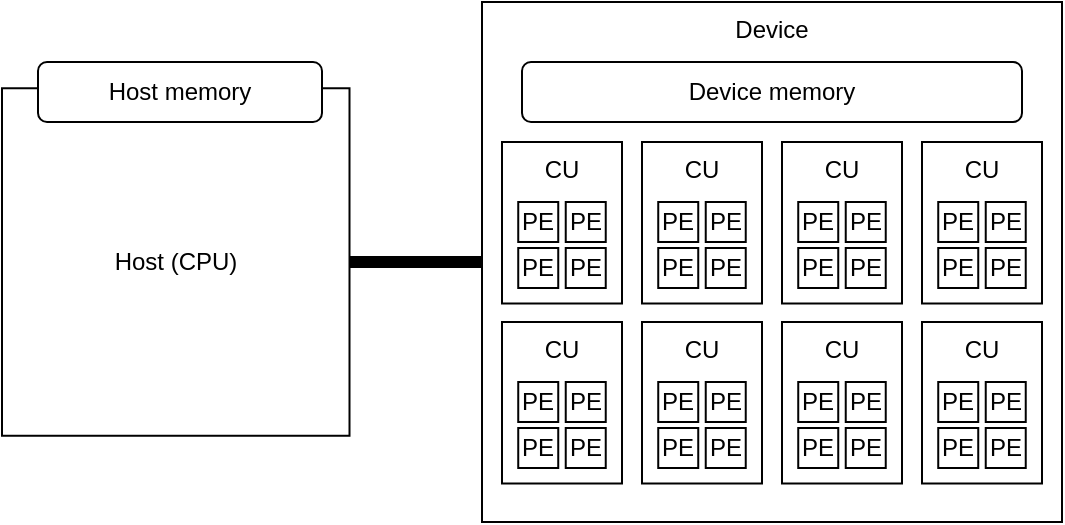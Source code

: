 <mxfile version="14.3.0" type="device"><diagram id="pu2uYK1nf18KJyERexfK" name="Page-1"><mxGraphModel dx="822" dy="386" grid="1" gridSize="10" guides="1" tooltips="1" connect="1" arrows="1" fold="1" page="1" pageScale="1" pageWidth="250" pageHeight="300" math="0" shadow="0"><root><mxCell id="0"/><mxCell id="1" parent="0"/><mxCell id="7qU7CIVY70a54NvNe8lG-8" value="" style="edgeStyle=orthogonalEdgeStyle;rounded=0;orthogonalLoop=1;jettySize=auto;html=1;endArrow=none;endFill=0;strokeWidth=6;" edge="1" parent="1" source="7qU7CIVY70a54NvNe8lG-1" target="7qU7CIVY70a54NvNe8lG-4"><mxGeometry relative="1" as="geometry"/></mxCell><mxCell id="7qU7CIVY70a54NvNe8lG-1" value="Host (CPU)" style="whiteSpace=wrap;html=1;aspect=fixed;" vertex="1" parent="1"><mxGeometry x="-240" y="73.13" width="173.75" height="173.75" as="geometry"/></mxCell><mxCell id="7qU7CIVY70a54NvNe8lG-4" value="Device" style="rounded=0;whiteSpace=wrap;html=1;verticalAlign=top;" vertex="1" parent="1"><mxGeometry y="30" width="290" height="260" as="geometry"/></mxCell><mxCell id="7qU7CIVY70a54NvNe8lG-5" value="Device memory" style="rounded=1;whiteSpace=wrap;html=1;" vertex="1" parent="1"><mxGeometry x="20" y="60" width="250" height="30" as="geometry"/></mxCell><mxCell id="7qU7CIVY70a54NvNe8lG-7" value="Host memory" style="rounded=1;whiteSpace=wrap;html=1;" vertex="1" parent="1"><mxGeometry x="-222" y="60" width="142" height="30" as="geometry"/></mxCell><mxCell id="7qU7CIVY70a54NvNe8lG-25" value="" style="group" vertex="1" connectable="0" parent="1"><mxGeometry x="10" y="100" width="60" height="80.75" as="geometry"/></mxCell><mxCell id="7qU7CIVY70a54NvNe8lG-21" value="CU" style="rounded=0;whiteSpace=wrap;html=1;verticalAlign=top;" vertex="1" parent="7qU7CIVY70a54NvNe8lG-25"><mxGeometry width="60" height="80.75" as="geometry"/></mxCell><mxCell id="7qU7CIVY70a54NvNe8lG-22" value="" style="group" vertex="1" connectable="0" parent="7qU7CIVY70a54NvNe8lG-25"><mxGeometry x="8.12" y="30" width="43.75" height="50.75" as="geometry"/></mxCell><mxCell id="7qU7CIVY70a54NvNe8lG-15" value="PE" style="rounded=0;whiteSpace=wrap;html=1;" vertex="1" parent="7qU7CIVY70a54NvNe8lG-22"><mxGeometry width="20" height="20" as="geometry"/></mxCell><mxCell id="7qU7CIVY70a54NvNe8lG-16" value="PE" style="rounded=0;whiteSpace=wrap;html=1;" vertex="1" parent="7qU7CIVY70a54NvNe8lG-22"><mxGeometry x="23.75" width="20" height="20" as="geometry"/></mxCell><mxCell id="7qU7CIVY70a54NvNe8lG-17" value="PE" style="rounded=0;whiteSpace=wrap;html=1;" vertex="1" parent="7qU7CIVY70a54NvNe8lG-22"><mxGeometry x="23.75" y="23" width="20" height="20" as="geometry"/></mxCell><mxCell id="7qU7CIVY70a54NvNe8lG-18" value="PE" style="rounded=0;whiteSpace=wrap;html=1;" vertex="1" parent="7qU7CIVY70a54NvNe8lG-22"><mxGeometry y="23" width="20" height="20" as="geometry"/></mxCell><mxCell id="7qU7CIVY70a54NvNe8lG-26" value="" style="group" vertex="1" connectable="0" parent="1"><mxGeometry x="80" y="100" width="60" height="80.75" as="geometry"/></mxCell><mxCell id="7qU7CIVY70a54NvNe8lG-27" value="CU" style="rounded=0;whiteSpace=wrap;html=1;verticalAlign=top;" vertex="1" parent="7qU7CIVY70a54NvNe8lG-26"><mxGeometry width="60" height="80.75" as="geometry"/></mxCell><mxCell id="7qU7CIVY70a54NvNe8lG-28" value="" style="group" vertex="1" connectable="0" parent="7qU7CIVY70a54NvNe8lG-26"><mxGeometry x="8.12" y="30" width="43.75" height="50.75" as="geometry"/></mxCell><mxCell id="7qU7CIVY70a54NvNe8lG-29" value="PE" style="rounded=0;whiteSpace=wrap;html=1;" vertex="1" parent="7qU7CIVY70a54NvNe8lG-28"><mxGeometry width="20" height="20" as="geometry"/></mxCell><mxCell id="7qU7CIVY70a54NvNe8lG-30" value="PE" style="rounded=0;whiteSpace=wrap;html=1;" vertex="1" parent="7qU7CIVY70a54NvNe8lG-28"><mxGeometry x="23.75" width="20" height="20" as="geometry"/></mxCell><mxCell id="7qU7CIVY70a54NvNe8lG-31" value="PE" style="rounded=0;whiteSpace=wrap;html=1;" vertex="1" parent="7qU7CIVY70a54NvNe8lG-28"><mxGeometry x="23.75" y="23" width="20" height="20" as="geometry"/></mxCell><mxCell id="7qU7CIVY70a54NvNe8lG-32" value="PE" style="rounded=0;whiteSpace=wrap;html=1;" vertex="1" parent="7qU7CIVY70a54NvNe8lG-28"><mxGeometry y="23" width="20" height="20" as="geometry"/></mxCell><mxCell id="7qU7CIVY70a54NvNe8lG-33" value="" style="group" vertex="1" connectable="0" parent="1"><mxGeometry x="150" y="100" width="60" height="80.75" as="geometry"/></mxCell><mxCell id="7qU7CIVY70a54NvNe8lG-34" value="CU" style="rounded=0;whiteSpace=wrap;html=1;verticalAlign=top;" vertex="1" parent="7qU7CIVY70a54NvNe8lG-33"><mxGeometry width="60" height="80.75" as="geometry"/></mxCell><mxCell id="7qU7CIVY70a54NvNe8lG-35" value="" style="group" vertex="1" connectable="0" parent="7qU7CIVY70a54NvNe8lG-33"><mxGeometry x="8.12" y="30" width="43.75" height="50.75" as="geometry"/></mxCell><mxCell id="7qU7CIVY70a54NvNe8lG-36" value="PE" style="rounded=0;whiteSpace=wrap;html=1;" vertex="1" parent="7qU7CIVY70a54NvNe8lG-35"><mxGeometry width="20" height="20" as="geometry"/></mxCell><mxCell id="7qU7CIVY70a54NvNe8lG-37" value="PE" style="rounded=0;whiteSpace=wrap;html=1;" vertex="1" parent="7qU7CIVY70a54NvNe8lG-35"><mxGeometry x="23.75" width="20" height="20" as="geometry"/></mxCell><mxCell id="7qU7CIVY70a54NvNe8lG-38" value="PE" style="rounded=0;whiteSpace=wrap;html=1;" vertex="1" parent="7qU7CIVY70a54NvNe8lG-35"><mxGeometry x="23.75" y="23" width="20" height="20" as="geometry"/></mxCell><mxCell id="7qU7CIVY70a54NvNe8lG-39" value="PE" style="rounded=0;whiteSpace=wrap;html=1;" vertex="1" parent="7qU7CIVY70a54NvNe8lG-35"><mxGeometry y="23" width="20" height="20" as="geometry"/></mxCell><mxCell id="7qU7CIVY70a54NvNe8lG-43" value="" style="group" vertex="1" connectable="0" parent="1"><mxGeometry x="220" y="100" width="60" height="80.75" as="geometry"/></mxCell><mxCell id="7qU7CIVY70a54NvNe8lG-44" value="CU" style="rounded=0;whiteSpace=wrap;html=1;verticalAlign=top;" vertex="1" parent="7qU7CIVY70a54NvNe8lG-43"><mxGeometry width="60" height="80.75" as="geometry"/></mxCell><mxCell id="7qU7CIVY70a54NvNe8lG-45" value="" style="group" vertex="1" connectable="0" parent="7qU7CIVY70a54NvNe8lG-43"><mxGeometry x="8.12" y="30" width="43.75" height="50.75" as="geometry"/></mxCell><mxCell id="7qU7CIVY70a54NvNe8lG-46" value="PE" style="rounded=0;whiteSpace=wrap;html=1;" vertex="1" parent="7qU7CIVY70a54NvNe8lG-45"><mxGeometry width="20" height="20" as="geometry"/></mxCell><mxCell id="7qU7CIVY70a54NvNe8lG-47" value="PE" style="rounded=0;whiteSpace=wrap;html=1;" vertex="1" parent="7qU7CIVY70a54NvNe8lG-45"><mxGeometry x="23.75" width="20" height="20" as="geometry"/></mxCell><mxCell id="7qU7CIVY70a54NvNe8lG-48" value="PE" style="rounded=0;whiteSpace=wrap;html=1;" vertex="1" parent="7qU7CIVY70a54NvNe8lG-45"><mxGeometry x="23.75" y="23" width="20" height="20" as="geometry"/></mxCell><mxCell id="7qU7CIVY70a54NvNe8lG-49" value="PE" style="rounded=0;whiteSpace=wrap;html=1;" vertex="1" parent="7qU7CIVY70a54NvNe8lG-45"><mxGeometry y="23" width="20" height="20" as="geometry"/></mxCell><mxCell id="7qU7CIVY70a54NvNe8lG-50" value="" style="group" vertex="1" connectable="0" parent="1"><mxGeometry x="10" y="190" width="60" height="80.75" as="geometry"/></mxCell><mxCell id="7qU7CIVY70a54NvNe8lG-51" value="CU" style="rounded=0;whiteSpace=wrap;html=1;verticalAlign=top;" vertex="1" parent="7qU7CIVY70a54NvNe8lG-50"><mxGeometry width="60" height="80.75" as="geometry"/></mxCell><mxCell id="7qU7CIVY70a54NvNe8lG-52" value="" style="group" vertex="1" connectable="0" parent="7qU7CIVY70a54NvNe8lG-50"><mxGeometry x="8.12" y="30" width="43.75" height="50.75" as="geometry"/></mxCell><mxCell id="7qU7CIVY70a54NvNe8lG-53" value="PE" style="rounded=0;whiteSpace=wrap;html=1;" vertex="1" parent="7qU7CIVY70a54NvNe8lG-52"><mxGeometry width="20" height="20" as="geometry"/></mxCell><mxCell id="7qU7CIVY70a54NvNe8lG-54" value="PE" style="rounded=0;whiteSpace=wrap;html=1;" vertex="1" parent="7qU7CIVY70a54NvNe8lG-52"><mxGeometry x="23.75" width="20" height="20" as="geometry"/></mxCell><mxCell id="7qU7CIVY70a54NvNe8lG-55" value="PE" style="rounded=0;whiteSpace=wrap;html=1;" vertex="1" parent="7qU7CIVY70a54NvNe8lG-52"><mxGeometry x="23.75" y="23" width="20" height="20" as="geometry"/></mxCell><mxCell id="7qU7CIVY70a54NvNe8lG-56" value="PE" style="rounded=0;whiteSpace=wrap;html=1;" vertex="1" parent="7qU7CIVY70a54NvNe8lG-52"><mxGeometry y="23" width="20" height="20" as="geometry"/></mxCell><mxCell id="7qU7CIVY70a54NvNe8lG-57" value="" style="group" vertex="1" connectable="0" parent="1"><mxGeometry x="80" y="190" width="60" height="80.75" as="geometry"/></mxCell><mxCell id="7qU7CIVY70a54NvNe8lG-58" value="CU" style="rounded=0;whiteSpace=wrap;html=1;verticalAlign=top;" vertex="1" parent="7qU7CIVY70a54NvNe8lG-57"><mxGeometry width="60" height="80.75" as="geometry"/></mxCell><mxCell id="7qU7CIVY70a54NvNe8lG-59" value="" style="group" vertex="1" connectable="0" parent="7qU7CIVY70a54NvNe8lG-57"><mxGeometry x="8.12" y="30" width="43.75" height="50.75" as="geometry"/></mxCell><mxCell id="7qU7CIVY70a54NvNe8lG-60" value="PE" style="rounded=0;whiteSpace=wrap;html=1;" vertex="1" parent="7qU7CIVY70a54NvNe8lG-59"><mxGeometry width="20" height="20" as="geometry"/></mxCell><mxCell id="7qU7CIVY70a54NvNe8lG-61" value="PE" style="rounded=0;whiteSpace=wrap;html=1;" vertex="1" parent="7qU7CIVY70a54NvNe8lG-59"><mxGeometry x="23.75" width="20" height="20" as="geometry"/></mxCell><mxCell id="7qU7CIVY70a54NvNe8lG-62" value="PE" style="rounded=0;whiteSpace=wrap;html=1;" vertex="1" parent="7qU7CIVY70a54NvNe8lG-59"><mxGeometry x="23.75" y="23" width="20" height="20" as="geometry"/></mxCell><mxCell id="7qU7CIVY70a54NvNe8lG-63" value="PE" style="rounded=0;whiteSpace=wrap;html=1;" vertex="1" parent="7qU7CIVY70a54NvNe8lG-59"><mxGeometry y="23" width="20" height="20" as="geometry"/></mxCell><mxCell id="7qU7CIVY70a54NvNe8lG-64" value="" style="group" vertex="1" connectable="0" parent="1"><mxGeometry x="150" y="190" width="60" height="80.75" as="geometry"/></mxCell><mxCell id="7qU7CIVY70a54NvNe8lG-65" value="CU" style="rounded=0;whiteSpace=wrap;html=1;verticalAlign=top;" vertex="1" parent="7qU7CIVY70a54NvNe8lG-64"><mxGeometry width="60" height="80.75" as="geometry"/></mxCell><mxCell id="7qU7CIVY70a54NvNe8lG-66" value="" style="group" vertex="1" connectable="0" parent="7qU7CIVY70a54NvNe8lG-64"><mxGeometry x="8.12" y="30" width="43.75" height="50.75" as="geometry"/></mxCell><mxCell id="7qU7CIVY70a54NvNe8lG-67" value="PE" style="rounded=0;whiteSpace=wrap;html=1;" vertex="1" parent="7qU7CIVY70a54NvNe8lG-66"><mxGeometry width="20" height="20" as="geometry"/></mxCell><mxCell id="7qU7CIVY70a54NvNe8lG-68" value="PE" style="rounded=0;whiteSpace=wrap;html=1;" vertex="1" parent="7qU7CIVY70a54NvNe8lG-66"><mxGeometry x="23.75" width="20" height="20" as="geometry"/></mxCell><mxCell id="7qU7CIVY70a54NvNe8lG-69" value="PE" style="rounded=0;whiteSpace=wrap;html=1;" vertex="1" parent="7qU7CIVY70a54NvNe8lG-66"><mxGeometry x="23.75" y="23" width="20" height="20" as="geometry"/></mxCell><mxCell id="7qU7CIVY70a54NvNe8lG-70" value="PE" style="rounded=0;whiteSpace=wrap;html=1;" vertex="1" parent="7qU7CIVY70a54NvNe8lG-66"><mxGeometry y="23" width="20" height="20" as="geometry"/></mxCell><mxCell id="7qU7CIVY70a54NvNe8lG-71" value="" style="group" vertex="1" connectable="0" parent="1"><mxGeometry x="220" y="190" width="60" height="80.75" as="geometry"/></mxCell><mxCell id="7qU7CIVY70a54NvNe8lG-72" value="CU" style="rounded=0;whiteSpace=wrap;html=1;verticalAlign=top;" vertex="1" parent="7qU7CIVY70a54NvNe8lG-71"><mxGeometry width="60" height="80.75" as="geometry"/></mxCell><mxCell id="7qU7CIVY70a54NvNe8lG-73" value="" style="group" vertex="1" connectable="0" parent="7qU7CIVY70a54NvNe8lG-71"><mxGeometry x="8.12" y="30" width="43.75" height="50.75" as="geometry"/></mxCell><mxCell id="7qU7CIVY70a54NvNe8lG-74" value="PE" style="rounded=0;whiteSpace=wrap;html=1;" vertex="1" parent="7qU7CIVY70a54NvNe8lG-73"><mxGeometry width="20" height="20" as="geometry"/></mxCell><mxCell id="7qU7CIVY70a54NvNe8lG-75" value="PE" style="rounded=0;whiteSpace=wrap;html=1;" vertex="1" parent="7qU7CIVY70a54NvNe8lG-73"><mxGeometry x="23.75" width="20" height="20" as="geometry"/></mxCell><mxCell id="7qU7CIVY70a54NvNe8lG-76" value="PE" style="rounded=0;whiteSpace=wrap;html=1;" vertex="1" parent="7qU7CIVY70a54NvNe8lG-73"><mxGeometry x="23.75" y="23" width="20" height="20" as="geometry"/></mxCell><mxCell id="7qU7CIVY70a54NvNe8lG-77" value="PE" style="rounded=0;whiteSpace=wrap;html=1;" vertex="1" parent="7qU7CIVY70a54NvNe8lG-73"><mxGeometry y="23" width="20" height="20" as="geometry"/></mxCell></root></mxGraphModel></diagram></mxfile>